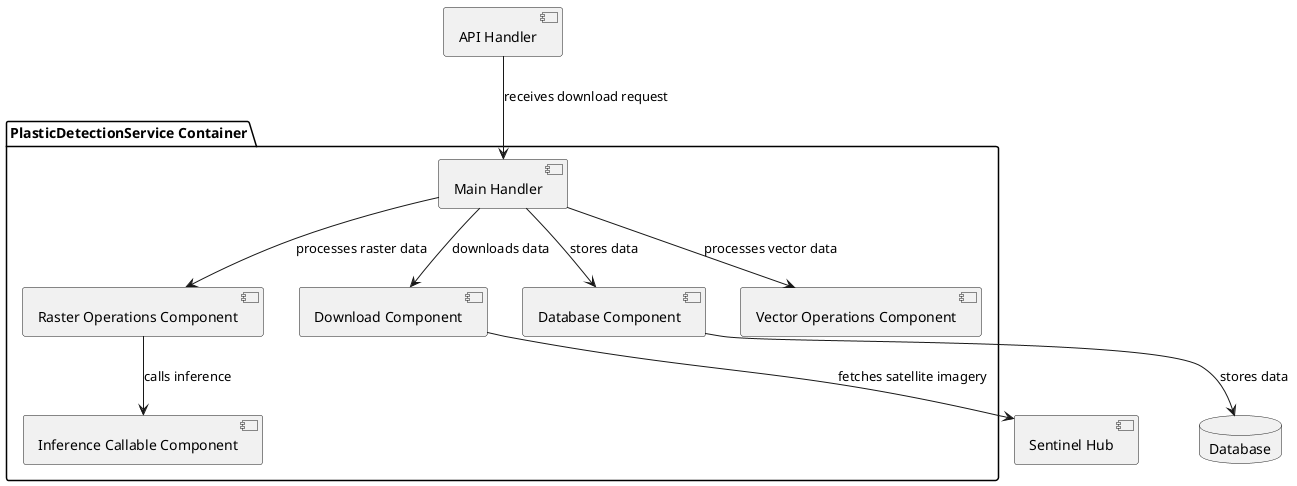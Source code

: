 @startuml
package "PlasticDetectionService Container" {
  [Main Handler]
  [Raster Operations Component]
  [Download Component]
  [Inference Callable Component]
  [Database Component]
  [Vector Operations Component]
}

database "Database"
component "API Handler" as APIHandler
component "Sentinel Hub" as SentinelHub

' Define relationships and flow
[APIHandler] --> [Main Handler] : "receives download request"
[Main Handler] --> [Download Component] : "downloads data"
[Download Component] --> SentinelHub : "fetches satellite imagery"
[Main Handler] --> [Raster Operations Component] : "processes raster data"
[Main Handler] --> [Vector Operations Component] : "processes vector data"
[Raster Operations Component] --> [Inference Callable Component] : "calls inference"
[Main Handler] --> [Database Component] : "stores data"
[Database Component] --> "Database" : "stores data"

@enduml
